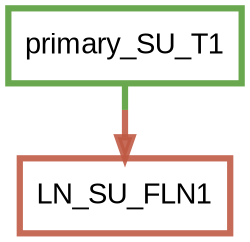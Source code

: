 digraph  {
dpi=600;size=3.5;
primary_SU_T1 [color="#6aa84f", fillcolor=white, fontname=Arial, penwidth="3.0", shape=box];
LN_SU_FLN1 [color="#be5742e1", fillcolor=white, fontname=Arial, penwidth="3.0", shape=box];
primary_SU_T1 -> LN_SU_FLN1  [color="#6aa84f;0.5:#be5742e1", key=0, penwidth=3];
}
